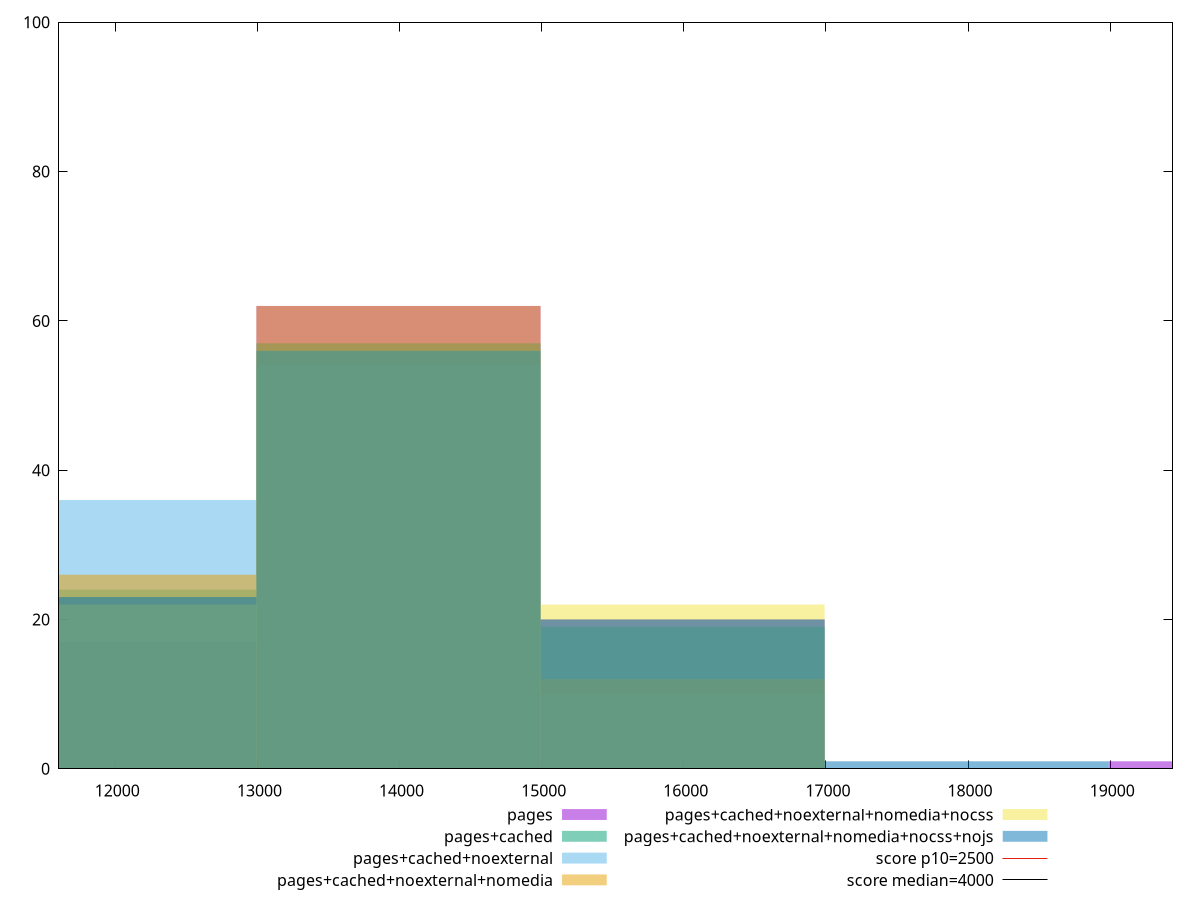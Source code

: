 reset

$pages <<EOF
19989.008637689454 1
13992.306046382617 62
15991.206910151563 20
11993.405182613671 17
EOF

$pagesCached <<EOF
11993.405182613671 24
13992.306046382617 57
15991.206910151563 19
EOF

$pagesCachedNoexternal <<EOF
13992.306046382617 54
11993.405182613671 36
15991.206910151563 10
EOF

$pagesCachedNoexternalNomedia <<EOF
13992.306046382617 62
15991.206910151563 12
11993.405182613671 26
EOF

$pagesCachedNoexternalNomediaNocss <<EOF
15991.206910151563 22
13992.306046382617 56
11993.405182613671 22
EOF

$pagesCachedNoexternalNomediaNocssNojs <<EOF
15991.206910151563 20
13992.306046382617 56
11993.405182613671 23
17990.107773920507 1
EOF

set key outside below
set boxwidth 1998.9008637689453
set xrange [11603.7045:19438.5855]
set yrange [0:100]
set trange [0:100]
set style fill transparent solid 0.5 noborder

set parametric
set terminal svg size 640, 540 enhanced background rgb 'white'
set output "reprap/largest-contentful-paint/comparison/histogram/all_raw.svg"

plot $pages title "pages" with boxes, \
     $pagesCached title "pages+cached" with boxes, \
     $pagesCachedNoexternal title "pages+cached+noexternal" with boxes, \
     $pagesCachedNoexternalNomedia title "pages+cached+noexternal+nomedia" with boxes, \
     $pagesCachedNoexternalNomediaNocss title "pages+cached+noexternal+nomedia+nocss" with boxes, \
     $pagesCachedNoexternalNomediaNocssNojs title "pages+cached+noexternal+nomedia+nocss+nojs" with boxes, \
     2500,t title "score p10=2500", \
     4000,t title "score median=4000"

reset
